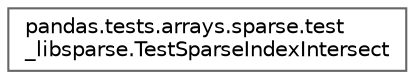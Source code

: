 digraph "Graphical Class Hierarchy"
{
 // LATEX_PDF_SIZE
  bgcolor="transparent";
  edge [fontname=Helvetica,fontsize=10,labelfontname=Helvetica,labelfontsize=10];
  node [fontname=Helvetica,fontsize=10,shape=box,height=0.2,width=0.4];
  rankdir="LR";
  Node0 [id="Node000000",label="pandas.tests.arrays.sparse.test\l_libsparse.TestSparseIndexIntersect",height=0.2,width=0.4,color="grey40", fillcolor="white", style="filled",URL="$d2/d6f/classpandas_1_1tests_1_1arrays_1_1sparse_1_1test__libsparse_1_1TestSparseIndexIntersect.html",tooltip=" "];
}
